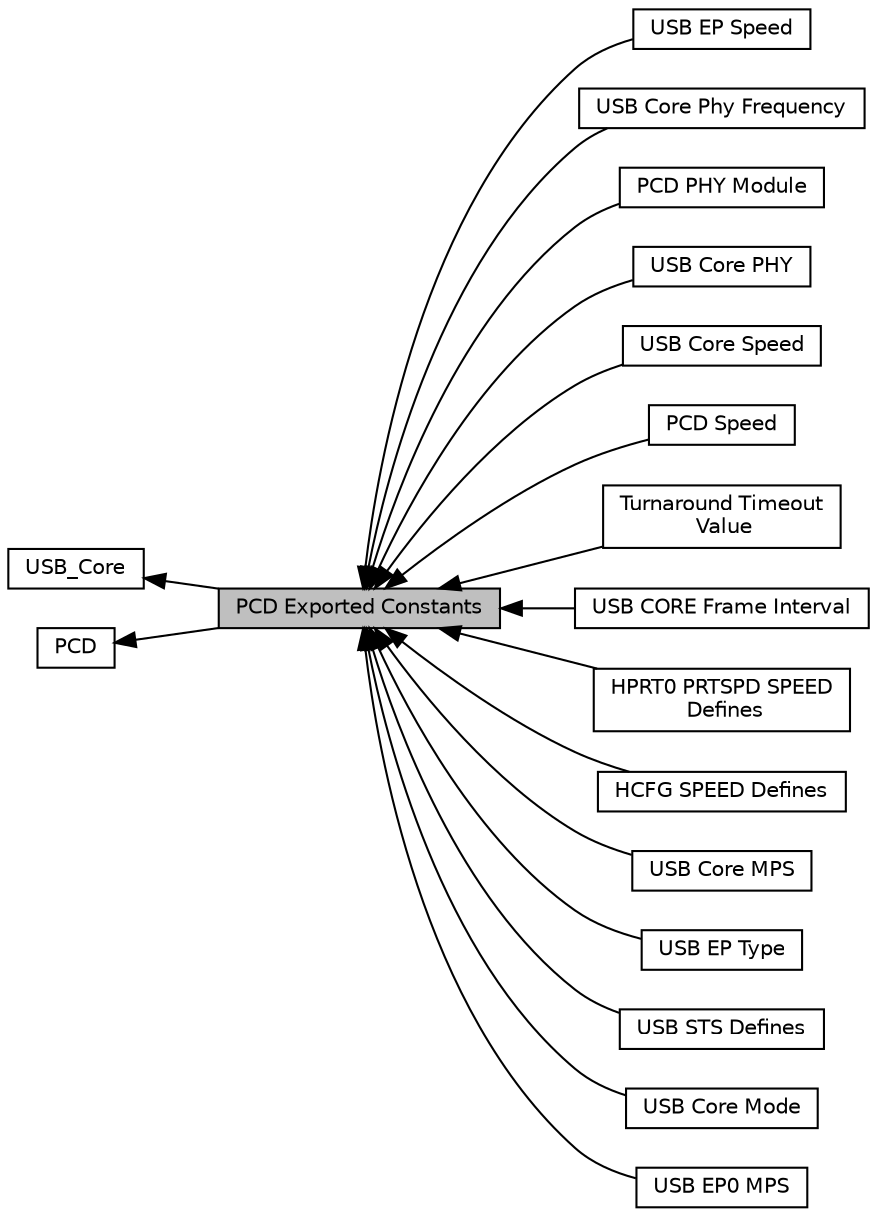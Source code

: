 digraph "PCD Exported Constants"
{
  edge [fontname="Helvetica",fontsize="10",labelfontname="Helvetica",labelfontsize="10"];
  node [fontname="Helvetica",fontsize="10",shape=record];
  rankdir=LR;
  Node2 [label="USB_Core",height=0.2,width=0.4,color="black", fillcolor="white", style="filled",URL="$group___u_s_b___core.html"];
  Node13 [label="USB EP Speed",height=0.2,width=0.4,color="black", fillcolor="white", style="filled",URL="$group___u_s_b___e_p___speed__.html"];
  Node10 [label="USB Core Phy Frequency",height=0.2,width=0.4,color="black", fillcolor="white", style="filled",URL="$group___u_s_b___core___phy___frequency__.html"];
  Node4 [label="PCD PHY Module",height=0.2,width=0.4,color="black", fillcolor="white", style="filled",URL="$group___p_c_d___p_h_y___module.html"];
  Node8 [label="USB Core PHY",height=0.2,width=0.4,color="black", fillcolor="white", style="filled",URL="$group___u_s_b___core___p_h_y__.html"];
  Node7 [label="USB Core Speed",height=0.2,width=0.4,color="black", fillcolor="white", style="filled",URL="$group___u_s_b___core___speed__.html"];
  Node3 [label="PCD Speed",height=0.2,width=0.4,color="black", fillcolor="white", style="filled",URL="$group___p_c_d___speed.html"];
  Node5 [label="Turnaround Timeout\l Value",height=0.2,width=0.4,color="black", fillcolor="white", style="filled",URL="$group___p_c_d___turnaround___timeout.html"];
  Node11 [label="USB CORE Frame Interval",height=0.2,width=0.4,color="black", fillcolor="white", style="filled",URL="$group___u_s_b___c_o_r_e___frame___interval__.html"];
  Node1 [label="PCD",height=0.2,width=0.4,color="black", fillcolor="white", style="filled",URL="$group___p_c_d.html",tooltip="PCD HAL module driver. "];
  Node17 [label="HPRT0 PRTSPD SPEED\l Defines",height=0.2,width=0.4,color="black", fillcolor="white", style="filled",URL="$group___h_p_r_t0___p_r_t_s_p_d___s_p_e_e_d___defines__.html"];
  Node16 [label="HCFG SPEED Defines",height=0.2,width=0.4,color="black", fillcolor="white", style="filled",URL="$group___h_c_f_g___s_p_e_e_d___defines__.html"];
  Node9 [label="USB Core MPS",height=0.2,width=0.4,color="black", fillcolor="white", style="filled",URL="$group___u_s_b___core___m_p_s__.html"];
  Node0 [label="PCD Exported Constants",height=0.2,width=0.4,color="black", fillcolor="grey75", style="filled", fontcolor="black"];
  Node14 [label="USB EP Type",height=0.2,width=0.4,color="black", fillcolor="white", style="filled",URL="$group___u_s_b___e_p___type__.html"];
  Node15 [label="USB STS Defines",height=0.2,width=0.4,color="black", fillcolor="white", style="filled",URL="$group___u_s_b___s_t_s___defines__.html"];
  Node6 [label="USB Core Mode",height=0.2,width=0.4,color="black", fillcolor="white", style="filled",URL="$group___u_s_b___core___mode__.html"];
  Node12 [label="USB EP0 MPS",height=0.2,width=0.4,color="black", fillcolor="white", style="filled",URL="$group___u_s_b___e_p0___m_p_s__.html"];
  Node1->Node0 [shape=plaintext, dir="back", style="solid"];
  Node2->Node0 [shape=plaintext, dir="back", style="solid"];
  Node0->Node3 [shape=plaintext, dir="back", style="solid"];
  Node0->Node4 [shape=plaintext, dir="back", style="solid"];
  Node0->Node5 [shape=plaintext, dir="back", style="solid"];
  Node0->Node6 [shape=plaintext, dir="back", style="solid"];
  Node0->Node7 [shape=plaintext, dir="back", style="solid"];
  Node0->Node8 [shape=plaintext, dir="back", style="solid"];
  Node0->Node9 [shape=plaintext, dir="back", style="solid"];
  Node0->Node10 [shape=plaintext, dir="back", style="solid"];
  Node0->Node11 [shape=plaintext, dir="back", style="solid"];
  Node0->Node12 [shape=plaintext, dir="back", style="solid"];
  Node0->Node13 [shape=plaintext, dir="back", style="solid"];
  Node0->Node14 [shape=plaintext, dir="back", style="solid"];
  Node0->Node15 [shape=plaintext, dir="back", style="solid"];
  Node0->Node16 [shape=plaintext, dir="back", style="solid"];
  Node0->Node17 [shape=plaintext, dir="back", style="solid"];
}
